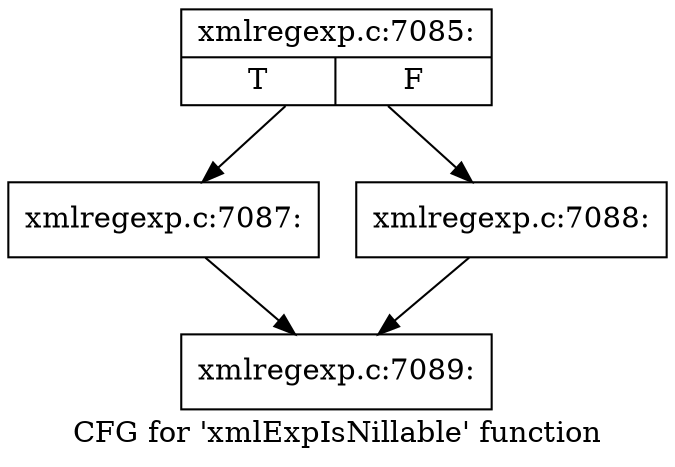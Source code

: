 digraph "CFG for 'xmlExpIsNillable' function" {
	label="CFG for 'xmlExpIsNillable' function";

	Node0x563d9d685c00 [shape=record,label="{xmlregexp.c:7085:|{<s0>T|<s1>F}}"];
	Node0x563d9d685c00 -> Node0x563d9d687660;
	Node0x563d9d685c00 -> Node0x563d9d687ab0;
	Node0x563d9d687660 [shape=record,label="{xmlregexp.c:7087:}"];
	Node0x563d9d687660 -> Node0x563d9d685e70;
	Node0x563d9d687ab0 [shape=record,label="{xmlregexp.c:7088:}"];
	Node0x563d9d687ab0 -> Node0x563d9d685e70;
	Node0x563d9d685e70 [shape=record,label="{xmlregexp.c:7089:}"];
}
